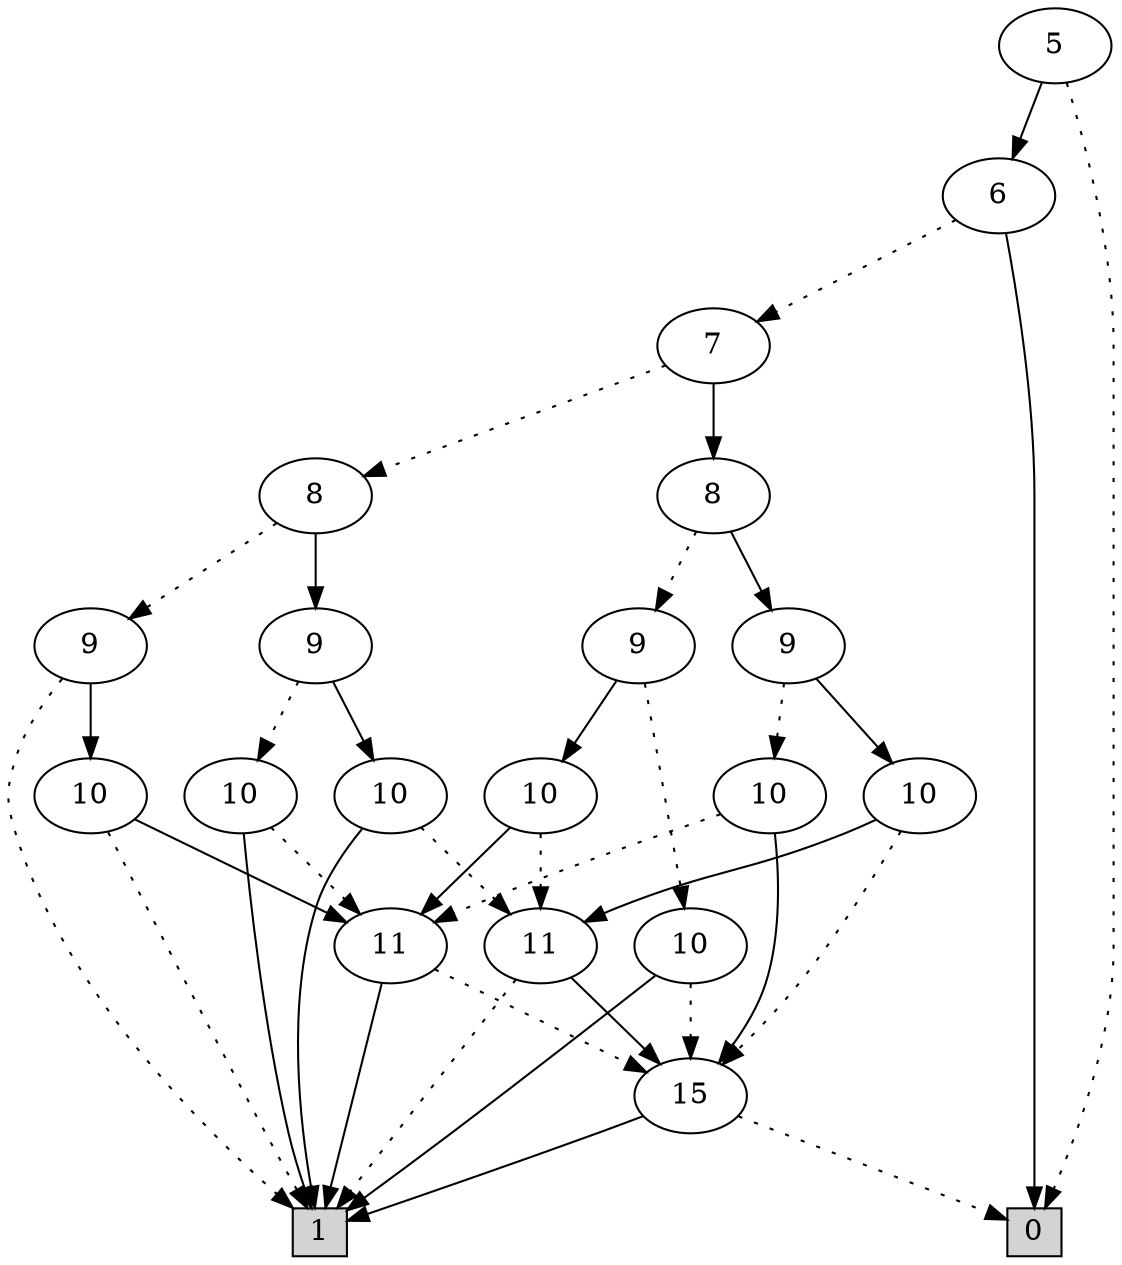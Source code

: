 digraph G {
0 [shape=box, label="0", style=filled, shape=box, height=0.3, width=0.3];
1 [shape=box, label="1", style=filled, shape=box, height=0.3, width=0.3];
1153 [label="5"];
1153 -> 0 [style=dotted];
1153 -> 1152 [style=filled];
1152 [label="6"];
1152 -> 1151 [style=dotted];
1152 -> 0 [style=filled];
1151 [label="7"];
1151 -> 1136 [style=dotted];
1151 -> 1150 [style=filled];
1136 [label="8"];
1136 -> 1086 [style=dotted];
1136 -> 944 [style=filled];
1086 [label="9"];
1086 -> 1 [style=dotted];
1086 -> 562 [style=filled];
562 [label="10"];
562 -> 1 [style=dotted];
562 -> 323 [style=filled];
323 [label="11"];
323 -> 32 [style=dotted];
323 -> 1 [style=filled];
32 [label="15"];
32 -> 0 [style=dotted];
32 -> 1 [style=filled];
944 [label="9"];
944 -> 324 [style=dotted];
944 -> 561 [style=filled];
324 [label="10"];
324 -> 323 [style=dotted];
324 -> 1 [style=filled];
561 [label="10"];
561 -> 308 [style=dotted];
561 -> 1 [style=filled];
308 [label="11"];
308 -> 1 [style=dotted];
308 -> 32 [style=filled];
1150 [label="8"];
1150 -> 1099 [style=dotted];
1150 -> 734 [style=filled];
1099 [label="9"];
1099 -> 319 [style=dotted];
1099 -> 564 [style=filled];
319 [label="10"];
319 -> 32 [style=dotted];
319 -> 1 [style=filled];
564 [label="10"];
564 -> 308 [style=dotted];
564 -> 323 [style=filled];
734 [label="9"];
734 -> 719 [style=dotted];
734 -> 733 [style=filled];
719 [label="10"];
719 -> 323 [style=dotted];
719 -> 32 [style=filled];
733 [label="10"];
733 -> 32 [style=dotted];
733 -> 308 [style=filled];
}
